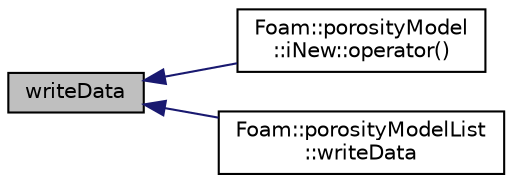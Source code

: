 digraph "writeData"
{
  bgcolor="transparent";
  edge [fontname="Helvetica",fontsize="10",labelfontname="Helvetica",labelfontsize="10"];
  node [fontname="Helvetica",fontsize="10",shape=record];
  rankdir="LR";
  Node1 [label="writeData",height=0.2,width=0.4,color="black", fillcolor="grey75", style="filled", fontcolor="black"];
  Node1 -> Node2 [dir="back",color="midnightblue",fontsize="10",style="solid",fontname="Helvetica"];
  Node2 [label="Foam::porosityModel\l::iNew::operator()",height=0.2,width=0.4,color="black",URL="$a01081.html#a382b44e2f88733d70ae67147761e704b"];
  Node1 -> Node3 [dir="back",color="midnightblue",fontsize="10",style="solid",fontname="Helvetica"];
  Node3 [label="Foam::porosityModelList\l::writeData",height=0.2,width=0.4,color="black",URL="$a01942.html#a8636852e37dd7a5d68b3c25ee656f778",tooltip="Write data to Ostream. "];
}
